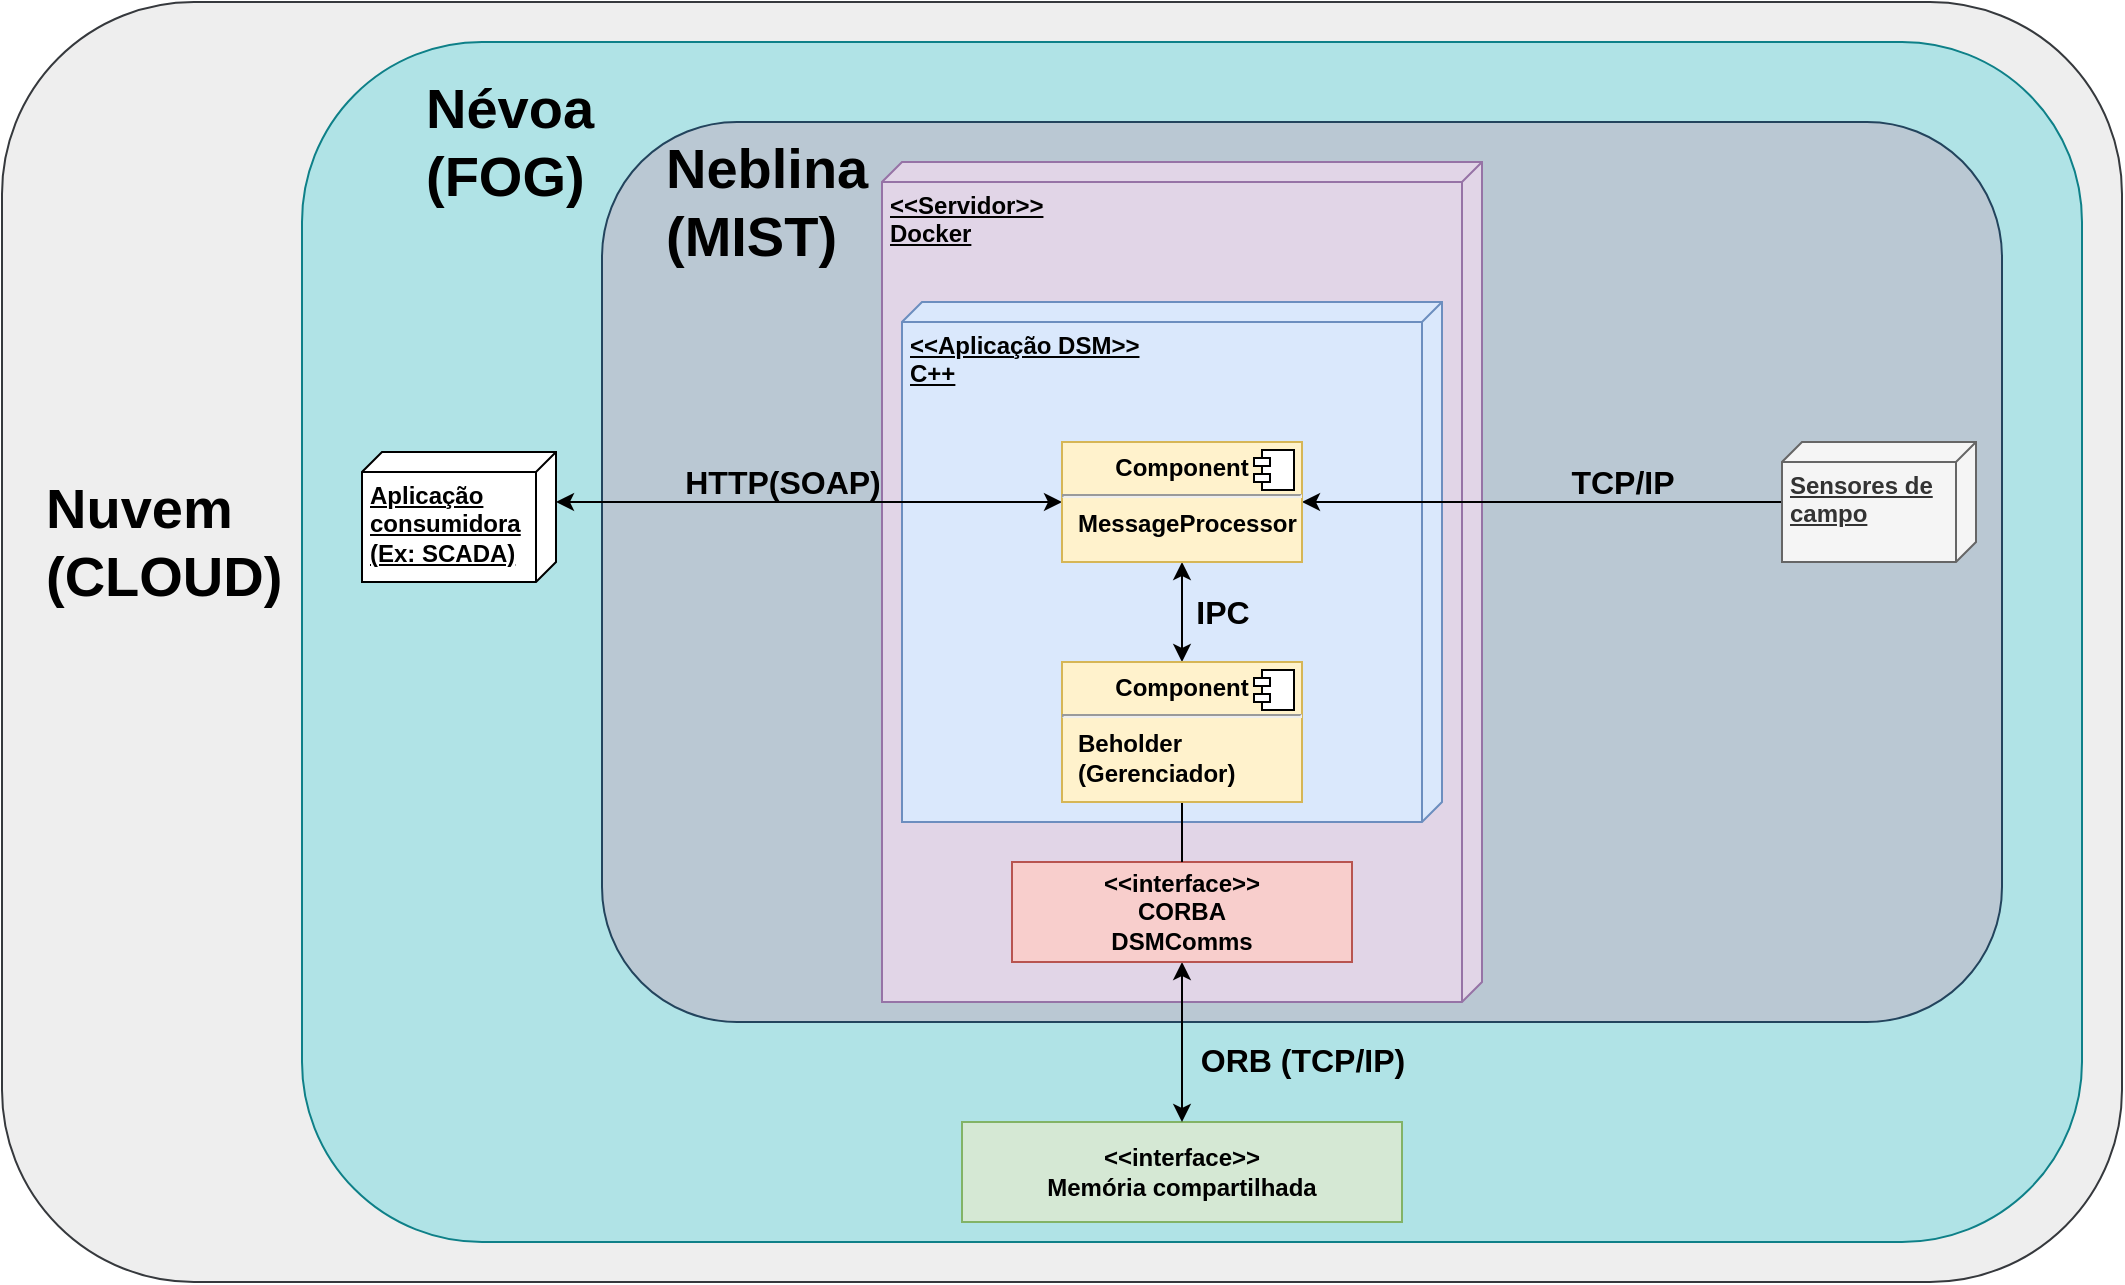 <mxfile version="21.2.1" type="device">
  <diagram name="Página-1" id="KaJCtoQpYr3l6-LeoOif">
    <mxGraphModel dx="1599" dy="1663" grid="1" gridSize="10" guides="1" tooltips="1" connect="1" arrows="1" fold="1" page="1" pageScale="1" pageWidth="827" pageHeight="1169" math="0" shadow="0">
      <root>
        <mxCell id="0" />
        <mxCell id="1" parent="0" />
        <mxCell id="I_DYkhG8h8PNuspl6qoo-6" value="Nuvem&lt;br&gt;(CLOUD)" style="rounded=1;whiteSpace=wrap;html=1;fillColor=#eeeeee;strokeColor=#36393d;align=left;fontSize=28;fontStyle=1;spacingLeft=20;spacing=2;spacingBottom=100;" parent="1" vertex="1">
          <mxGeometry x="-20" y="-80" width="1060" height="640" as="geometry" />
        </mxCell>
        <mxCell id="I_DYkhG8h8PNuspl6qoo-3" value="Névoa&lt;br&gt;(FOG)" style="rounded=1;whiteSpace=wrap;html=1;fillColor=#b0e3e6;strokeColor=#0e8088;align=left;fontSize=28;fontStyle=1;spacingLeft=60;spacing=2;spacingBottom=500;" parent="1" vertex="1">
          <mxGeometry x="130" y="-60" width="890" height="600" as="geometry" />
        </mxCell>
        <mxCell id="I_DYkhG8h8PNuspl6qoo-5" value="Neblina&lt;br&gt;(MIST)" style="rounded=1;whiteSpace=wrap;html=1;align=left;fontSize=28;fontStyle=1;spacingLeft=30;spacingTop=0;spacingBottom=370;fillColor=#bac8d3;strokeColor=#23445d;" parent="1" vertex="1">
          <mxGeometry x="280" y="-20" width="700" height="450" as="geometry" />
        </mxCell>
        <mxCell id="wT_MWSc8dvyuBXt7P2jG-19" value="&lt;b&gt;&amp;lt;&amp;lt;Servidor&amp;gt;&amp;gt;&lt;br&gt;Docker&lt;br&gt;&lt;/b&gt;" style="verticalAlign=top;align=left;spacingTop=8;spacingLeft=2;spacingRight=12;shape=cube;size=10;direction=south;fontStyle=4;html=1;whiteSpace=wrap;fillColor=#e1d5e7;strokeColor=#9673a6;" parent="1" vertex="1">
          <mxGeometry x="420" width="300" height="420" as="geometry" />
        </mxCell>
        <mxCell id="wT_MWSc8dvyuBXt7P2jG-7" value="&lt;b&gt;&amp;lt;&amp;lt;Aplicação DSM&amp;gt;&amp;gt;&lt;br&gt;C++&lt;br&gt;&lt;/b&gt;" style="verticalAlign=top;align=left;spacingTop=8;spacingLeft=2;spacingRight=12;shape=cube;size=10;direction=south;fontStyle=4;html=1;whiteSpace=wrap;fillColor=#dae8fc;strokeColor=#6c8ebf;" parent="1" vertex="1">
          <mxGeometry x="430" y="70" width="270" height="260" as="geometry" />
        </mxCell>
        <mxCell id="wT_MWSc8dvyuBXt7P2jG-12" value="TCP/IP" style="edgeStyle=orthogonalEdgeStyle;rounded=0;orthogonalLoop=1;jettySize=auto;html=1;entryX=1;entryY=0.5;entryDx=0;entryDy=0;labelBackgroundColor=none;fontStyle=1;fontSize=16;" parent="1" source="wT_MWSc8dvyuBXt7P2jG-11" target="wT_MWSc8dvyuBXt7P2jG-28" edge="1">
          <mxGeometry x="-0.333" y="-10" relative="1" as="geometry">
            <mxPoint x="800" y="155" as="targetPoint" />
            <mxPoint as="offset" />
          </mxGeometry>
        </mxCell>
        <mxCell id="wT_MWSc8dvyuBXt7P2jG-11" value="Sensores de campo" style="verticalAlign=top;align=left;spacingTop=8;spacingLeft=2;spacingRight=12;shape=cube;size=10;direction=south;fontStyle=5;html=1;whiteSpace=wrap;fillColor=#f5f5f5;fontColor=#333333;strokeColor=#666666;" parent="1" vertex="1">
          <mxGeometry x="870" y="140" width="97" height="60" as="geometry" />
        </mxCell>
        <mxCell id="wT_MWSc8dvyuBXt7P2jG-16" value="&amp;lt;&amp;lt;interface&amp;gt;&amp;gt;&lt;br&gt;Memória compartilhada" style="html=1;whiteSpace=wrap;fillColor=#d5e8d4;strokeColor=#82b366;fontStyle=1" parent="1" vertex="1">
          <mxGeometry x="460" y="480" width="220" height="50" as="geometry" />
        </mxCell>
        <mxCell id="wT_MWSc8dvyuBXt7P2jG-26" value="ORB (TCP/IP)" style="edgeStyle=orthogonalEdgeStyle;rounded=0;orthogonalLoop=1;jettySize=auto;html=1;entryX=0.5;entryY=0;entryDx=0;entryDy=0;startArrow=classic;startFill=1;labelBackgroundColor=none;fontStyle=1;fontSize=16;" parent="1" source="wT_MWSc8dvyuBXt7P2jG-17" target="wT_MWSc8dvyuBXt7P2jG-16" edge="1">
          <mxGeometry x="0.25" y="60" relative="1" as="geometry">
            <mxPoint x="570" y="320" as="targetPoint" />
            <mxPoint y="-1" as="offset" />
          </mxGeometry>
        </mxCell>
        <mxCell id="wT_MWSc8dvyuBXt7P2jG-17" value="&amp;lt;&amp;lt;interface&amp;gt;&amp;gt;&lt;br&gt;CORBA&lt;br&gt;DSMComms" style="html=1;whiteSpace=wrap;fillColor=#f8cecc;strokeColor=#b85450;fontStyle=1" parent="1" vertex="1">
          <mxGeometry x="485" y="350" width="170" height="50" as="geometry" />
        </mxCell>
        <mxCell id="wT_MWSc8dvyuBXt7P2jG-21" value="Aplicação consumidora (Ex: SCADA)" style="verticalAlign=top;align=left;spacingTop=8;spacingLeft=2;spacingRight=12;shape=cube;size=10;direction=south;fontStyle=5;html=1;whiteSpace=wrap;" parent="1" vertex="1">
          <mxGeometry x="160" y="145" width="97" height="65" as="geometry" />
        </mxCell>
        <mxCell id="wT_MWSc8dvyuBXt7P2jG-32" value="IPC" style="edgeStyle=orthogonalEdgeStyle;rounded=0;orthogonalLoop=1;jettySize=auto;html=1;entryX=0.5;entryY=1;entryDx=0;entryDy=0;startArrow=classic;startFill=1;labelBackgroundColor=none;fontStyle=1;fontSize=16;" parent="1" source="wT_MWSc8dvyuBXt7P2jG-22" target="wT_MWSc8dvyuBXt7P2jG-28" edge="1">
          <mxGeometry y="-20" relative="1" as="geometry">
            <mxPoint as="offset" />
          </mxGeometry>
        </mxCell>
        <mxCell id="wT_MWSc8dvyuBXt7P2jG-34" style="edgeStyle=orthogonalEdgeStyle;rounded=0;orthogonalLoop=1;jettySize=auto;html=1;entryX=0.5;entryY=0;entryDx=0;entryDy=0;endArrow=none;endFill=0;" parent="1" source="wT_MWSc8dvyuBXt7P2jG-22" target="wT_MWSc8dvyuBXt7P2jG-17" edge="1">
          <mxGeometry relative="1" as="geometry" />
        </mxCell>
        <mxCell id="wT_MWSc8dvyuBXt7P2jG-22" value="&lt;p style=&quot;margin:0px;margin-top:6px;text-align:center;&quot;&gt;&lt;span&gt;Component&lt;/span&gt;&lt;/p&gt;&lt;hr&gt;&lt;p style=&quot;margin:0px;margin-left:8px;&quot;&gt;Beholder (Gerenciador)&lt;/p&gt;" style="align=left;overflow=fill;html=1;dropTarget=0;whiteSpace=wrap;fillColor=#fff2cc;strokeColor=#d6b656;fontStyle=1" parent="1" vertex="1">
          <mxGeometry x="510" y="250" width="120" height="70" as="geometry" />
        </mxCell>
        <mxCell id="wT_MWSc8dvyuBXt7P2jG-23" value="" style="shape=component;jettyWidth=8;jettyHeight=4;" parent="wT_MWSc8dvyuBXt7P2jG-22" vertex="1">
          <mxGeometry x="1" width="20" height="20" relative="1" as="geometry">
            <mxPoint x="-24" y="4" as="offset" />
          </mxGeometry>
        </mxCell>
        <mxCell id="wT_MWSc8dvyuBXt7P2jG-33" value="HTTP(SOAP)" style="edgeStyle=orthogonalEdgeStyle;rounded=0;orthogonalLoop=1;jettySize=auto;html=1;entryX=0;entryY=0;entryDx=25;entryDy=0;entryPerimeter=0;strokeColor=default;labelBackgroundColor=none;fontColor=default;labelBorderColor=none;startArrow=classic;startFill=1;fontStyle=1;fontSize=16;" parent="1" source="wT_MWSc8dvyuBXt7P2jG-28" target="wT_MWSc8dvyuBXt7P2jG-21" edge="1">
          <mxGeometry x="0.107" y="-10" relative="1" as="geometry">
            <mxPoint x="230" y="70" as="targetPoint" />
            <mxPoint as="offset" />
          </mxGeometry>
        </mxCell>
        <mxCell id="wT_MWSc8dvyuBXt7P2jG-28" value="&lt;p style=&quot;margin: 6px 0px 0px; text-align: center; font-size: 12px;&quot;&gt;&lt;span style=&quot;font-size: 12px;&quot;&gt;Component&lt;/span&gt;&lt;/p&gt;&lt;hr style=&quot;font-size: 12px;&quot;&gt;&lt;p style=&quot;margin: 0px 0px 0px 8px; font-size: 12px;&quot;&gt;MessageProcessor&lt;/p&gt;" style="align=left;overflow=fill;html=1;dropTarget=0;whiteSpace=wrap;fillColor=#fff2cc;strokeColor=#d6b656;fontSize=12;fontStyle=1" parent="1" vertex="1">
          <mxGeometry x="510" y="140" width="120" height="60" as="geometry" />
        </mxCell>
        <mxCell id="wT_MWSc8dvyuBXt7P2jG-29" value="" style="shape=component;jettyWidth=8;jettyHeight=4;" parent="wT_MWSc8dvyuBXt7P2jG-28" vertex="1">
          <mxGeometry x="1" width="20" height="20" relative="1" as="geometry">
            <mxPoint x="-24" y="4" as="offset" />
          </mxGeometry>
        </mxCell>
      </root>
    </mxGraphModel>
  </diagram>
</mxfile>
